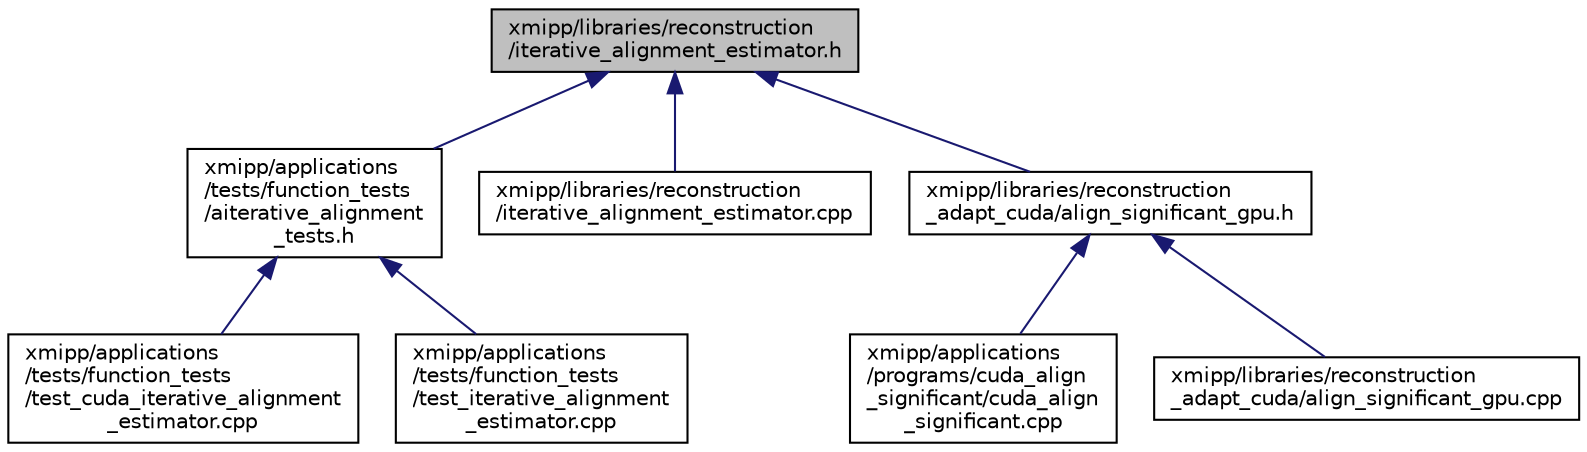 digraph "xmipp/libraries/reconstruction/iterative_alignment_estimator.h"
{
  edge [fontname="Helvetica",fontsize="10",labelfontname="Helvetica",labelfontsize="10"];
  node [fontname="Helvetica",fontsize="10",shape=record];
  Node95 [label="xmipp/libraries/reconstruction\l/iterative_alignment_estimator.h",height=0.2,width=0.4,color="black", fillcolor="grey75", style="filled", fontcolor="black"];
  Node95 -> Node96 [dir="back",color="midnightblue",fontsize="10",style="solid",fontname="Helvetica"];
  Node96 [label="xmipp/applications\l/tests/function_tests\l/aiterative_alignment\l_tests.h",height=0.2,width=0.4,color="black", fillcolor="white", style="filled",URL="$aiterative__alignment__tests_8h.html"];
  Node96 -> Node97 [dir="back",color="midnightblue",fontsize="10",style="solid",fontname="Helvetica"];
  Node97 [label="xmipp/applications\l/tests/function_tests\l/test_cuda_iterative_alignment\l_estimator.cpp",height=0.2,width=0.4,color="black", fillcolor="white", style="filled",URL="$test__cuda__iterative__alignment__estimator_8cpp.html"];
  Node96 -> Node98 [dir="back",color="midnightblue",fontsize="10",style="solid",fontname="Helvetica"];
  Node98 [label="xmipp/applications\l/tests/function_tests\l/test_iterative_alignment\l_estimator.cpp",height=0.2,width=0.4,color="black", fillcolor="white", style="filled",URL="$test__iterative__alignment__estimator_8cpp.html"];
  Node95 -> Node99 [dir="back",color="midnightblue",fontsize="10",style="solid",fontname="Helvetica"];
  Node99 [label="xmipp/libraries/reconstruction\l/iterative_alignment_estimator.cpp",height=0.2,width=0.4,color="black", fillcolor="white", style="filled",URL="$iterative__alignment__estimator_8cpp.html"];
  Node95 -> Node100 [dir="back",color="midnightblue",fontsize="10",style="solid",fontname="Helvetica"];
  Node100 [label="xmipp/libraries/reconstruction\l_adapt_cuda/align_significant_gpu.h",height=0.2,width=0.4,color="black", fillcolor="white", style="filled",URL="$align__significant__gpu_8h.html"];
  Node100 -> Node101 [dir="back",color="midnightblue",fontsize="10",style="solid",fontname="Helvetica"];
  Node101 [label="xmipp/applications\l/programs/cuda_align\l_significant/cuda_align\l_significant.cpp",height=0.2,width=0.4,color="black", fillcolor="white", style="filled",URL="$cuda__align__significant_8cpp.html"];
  Node100 -> Node102 [dir="back",color="midnightblue",fontsize="10",style="solid",fontname="Helvetica"];
  Node102 [label="xmipp/libraries/reconstruction\l_adapt_cuda/align_significant_gpu.cpp",height=0.2,width=0.4,color="black", fillcolor="white", style="filled",URL="$align__significant__gpu_8cpp.html"];
}
